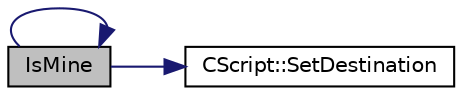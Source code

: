 digraph "IsMine"
{
  edge [fontname="Helvetica",fontsize="10",labelfontname="Helvetica",labelfontsize="10"];
  node [fontname="Helvetica",fontsize="10",shape=record];
  rankdir="LR";
  Node2364 [label="IsMine",height=0.2,width=0.4,color="black", fillcolor="grey75", style="filled", fontcolor="black"];
  Node2364 -> Node2365 [color="midnightblue",fontsize="10",style="solid",fontname="Helvetica"];
  Node2365 [label="CScript::SetDestination",height=0.2,width=0.4,color="black", fillcolor="white", style="filled",URL="$d9/d4b/class_c_script.html#ad1b5a9077241aa06116040c4f1b7c31e"];
  Node2364 -> Node2364 [color="midnightblue",fontsize="10",style="solid",fontname="Helvetica"];
}
